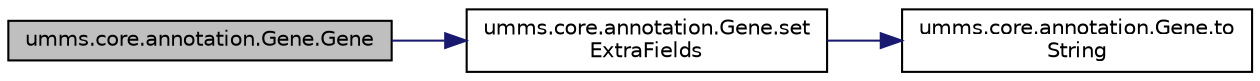 digraph "umms.core.annotation.Gene.Gene"
{
  edge [fontname="Helvetica",fontsize="10",labelfontname="Helvetica",labelfontsize="10"];
  node [fontname="Helvetica",fontsize="10",shape=record];
  rankdir="LR";
  Node1 [label="umms.core.annotation.Gene.Gene",height=0.2,width=0.4,color="black", fillcolor="grey75", style="filled" fontcolor="black"];
  Node1 -> Node2 [color="midnightblue",fontsize="10",style="solid",fontname="Helvetica"];
  Node2 [label="umms.core.annotation.Gene.set\lExtraFields",height=0.2,width=0.4,color="black", fillcolor="white", style="filled",URL="$classumms_1_1core_1_1annotation_1_1_gene.html#a1c88dd4db6a2ad407ff3358344dacd36"];
  Node2 -> Node3 [color="midnightblue",fontsize="10",style="solid",fontname="Helvetica"];
  Node3 [label="umms.core.annotation.Gene.to\lString",height=0.2,width=0.4,color="black", fillcolor="white", style="filled",URL="$classumms_1_1core_1_1annotation_1_1_gene.html#af72f58b4dca1c821aee7832f12f358ed"];
}
